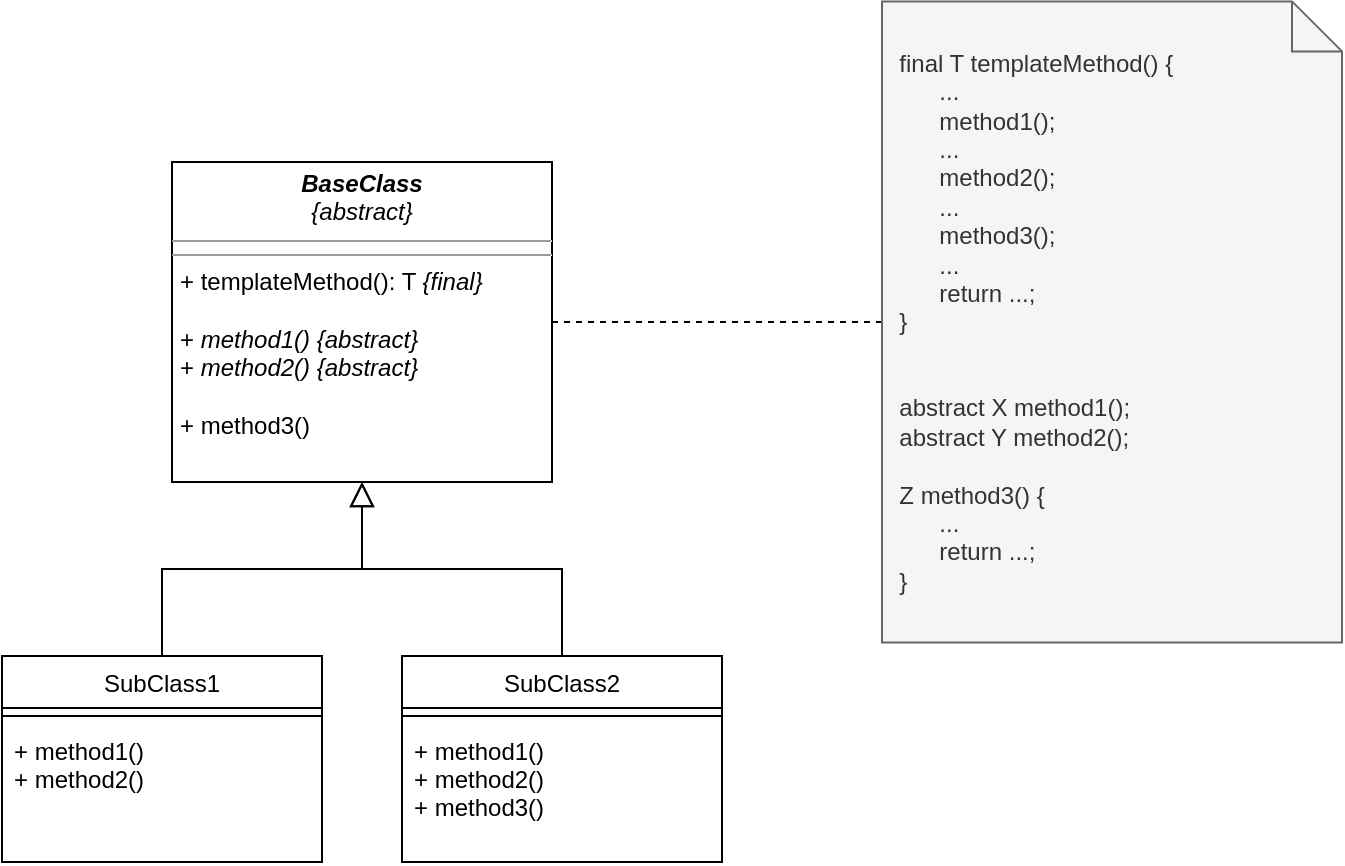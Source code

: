 <mxfile version="18.0.3" type="device"><diagram id="C5RBs43oDa-KdzZeNtuy" name="Page-1"><mxGraphModel dx="934" dy="621" grid="1" gridSize="10" guides="1" tooltips="1" connect="1" arrows="1" fold="1" page="1" pageScale="1" pageWidth="827" pageHeight="1169" math="0" shadow="0"><root><mxCell id="WIyWlLk6GJQsqaUBKTNV-0"/><mxCell id="WIyWlLk6GJQsqaUBKTNV-1" parent="WIyWlLk6GJQsqaUBKTNV-0"/><mxCell id="zkfFHV4jXpPFQw0GAbJ--6" value="SubClass1" style="swimlane;fontStyle=0;align=center;verticalAlign=top;childLayout=stackLayout;horizontal=1;startSize=26;horizontalStack=0;resizeParent=1;resizeLast=0;collapsible=1;marginBottom=0;rounded=0;shadow=0;strokeWidth=1;" parent="WIyWlLk6GJQsqaUBKTNV-1" vertex="1"><mxGeometry x="120" y="337" width="160" height="103" as="geometry"><mxRectangle x="130" y="380" width="160" height="26" as="alternateBounds"/></mxGeometry></mxCell><mxCell id="zkfFHV4jXpPFQw0GAbJ--9" value="" style="line;html=1;strokeWidth=1;align=left;verticalAlign=middle;spacingTop=-1;spacingLeft=3;spacingRight=3;rotatable=0;labelPosition=right;points=[];portConstraint=eastwest;" parent="zkfFHV4jXpPFQw0GAbJ--6" vertex="1"><mxGeometry y="26" width="160" height="8" as="geometry"/></mxCell><mxCell id="zkfFHV4jXpPFQw0GAbJ--11" value="+ method1()&#xA;+ method2()" style="text;align=left;verticalAlign=top;spacingLeft=4;spacingRight=4;overflow=hidden;rotatable=0;points=[[0,0.5],[1,0.5]];portConstraint=eastwest;" parent="zkfFHV4jXpPFQw0GAbJ--6" vertex="1"><mxGeometry y="34" width="160" height="56" as="geometry"/></mxCell><mxCell id="zkfFHV4jXpPFQw0GAbJ--12" value="" style="endArrow=block;endSize=10;endFill=0;shadow=0;strokeWidth=1;rounded=0;edgeStyle=elbowEdgeStyle;elbow=vertical;entryX=0.5;entryY=1;entryDx=0;entryDy=0;" parent="WIyWlLk6GJQsqaUBKTNV-1" source="zkfFHV4jXpPFQw0GAbJ--6" target="l4aZV3EAFsTrWqS9y8mR-1" edge="1"><mxGeometry width="160" relative="1" as="geometry"><mxPoint x="200" y="203" as="sourcePoint"/><mxPoint x="300" y="258" as="targetPoint"/></mxGeometry></mxCell><mxCell id="zkfFHV4jXpPFQw0GAbJ--16" value="" style="endArrow=block;endSize=10;endFill=0;shadow=0;strokeWidth=1;rounded=0;edgeStyle=elbowEdgeStyle;elbow=vertical;entryX=0.5;entryY=1;entryDx=0;entryDy=0;exitX=0.5;exitY=0;exitDx=0;exitDy=0;" parent="WIyWlLk6GJQsqaUBKTNV-1" source="l4aZV3EAFsTrWqS9y8mR-3" target="l4aZV3EAFsTrWqS9y8mR-1" edge="1"><mxGeometry width="160" relative="1" as="geometry"><mxPoint x="410" y="360" as="sourcePoint"/><mxPoint x="300" y="258" as="targetPoint"/></mxGeometry></mxCell><mxCell id="l4aZV3EAFsTrWqS9y8mR-1" value="&lt;p style=&quot;margin:0px;margin-top:4px;text-align:center;&quot;&gt;&lt;i&gt;&lt;b&gt;BaseClass&lt;/b&gt;&lt;br&gt;{abstract}&lt;b&gt;&lt;br&gt;&lt;/b&gt;&lt;/i&gt;&lt;/p&gt;&lt;hr size=&quot;1&quot;&gt;&lt;hr size=&quot;1&quot;&gt;&lt;p style=&quot;margin:0px;margin-left:4px;&quot;&gt;+ templateMethod(): T &lt;i&gt;{final}&lt;/i&gt;&lt;br&gt;&lt;/p&gt;&lt;p style=&quot;margin:0px;margin-left:4px;&quot;&gt;&lt;br&gt;&lt;/p&gt;&lt;p style=&quot;margin:0px;margin-left:4px;&quot;&gt;+ &lt;i&gt;method1() {abstract}&lt;br&gt;&lt;/i&gt;&lt;/p&gt;&lt;p style=&quot;margin:0px;margin-left:4px;&quot;&gt;+ &lt;i&gt;method2() {abstract}&lt;br&gt;&lt;/i&gt;&lt;/p&gt;&lt;p style=&quot;margin:0px;margin-left:4px;&quot;&gt;&lt;br&gt;&lt;/p&gt;&lt;p style=&quot;margin:0px;margin-left:4px;&quot;&gt;+ method3()&lt;/p&gt;&lt;p style=&quot;margin:0px;margin-left:4px;&quot;&gt;&lt;i&gt;&lt;br&gt;&lt;/i&gt;&lt;/p&gt;" style="verticalAlign=top;align=left;overflow=fill;fontSize=12;fontFamily=Helvetica;html=1;" parent="WIyWlLk6GJQsqaUBKTNV-1" vertex="1"><mxGeometry x="205" y="90" width="190" height="160" as="geometry"/></mxCell><mxCell id="l4aZV3EAFsTrWqS9y8mR-3" value="SubClass2" style="swimlane;fontStyle=0;align=center;verticalAlign=top;childLayout=stackLayout;horizontal=1;startSize=26;horizontalStack=0;resizeParent=1;resizeLast=0;collapsible=1;marginBottom=0;rounded=0;shadow=0;strokeWidth=1;" parent="WIyWlLk6GJQsqaUBKTNV-1" vertex="1"><mxGeometry x="320" y="337" width="160" height="103" as="geometry"><mxRectangle x="130" y="380" width="160" height="26" as="alternateBounds"/></mxGeometry></mxCell><mxCell id="l4aZV3EAFsTrWqS9y8mR-4" value="" style="line;html=1;strokeWidth=1;align=left;verticalAlign=middle;spacingTop=-1;spacingLeft=3;spacingRight=3;rotatable=0;labelPosition=right;points=[];portConstraint=eastwest;" parent="l4aZV3EAFsTrWqS9y8mR-3" vertex="1"><mxGeometry y="26" width="160" height="8" as="geometry"/></mxCell><mxCell id="l4aZV3EAFsTrWqS9y8mR-5" value="+ method1()&#xA;+ method2()&#xA;+ method3()&#xA;" style="text;align=left;verticalAlign=top;spacingLeft=4;spacingRight=4;overflow=hidden;rotatable=0;points=[[0,0.5],[1,0.5]];portConstraint=eastwest;" parent="l4aZV3EAFsTrWqS9y8mR-3" vertex="1"><mxGeometry y="34" width="160" height="56" as="geometry"/></mxCell><mxCell id="l4aZV3EAFsTrWqS9y8mR-7" style="edgeStyle=orthogonalEdgeStyle;rounded=0;orthogonalLoop=1;jettySize=auto;html=1;entryX=1;entryY=0.5;entryDx=0;entryDy=0;endArrow=none;endFill=0;dashed=1;" parent="WIyWlLk6GJQsqaUBKTNV-1" source="l4aZV3EAFsTrWqS9y8mR-6" target="l4aZV3EAFsTrWqS9y8mR-1" edge="1"><mxGeometry relative="1" as="geometry"><mxPoint x="390" y="170" as="targetPoint"/></mxGeometry></mxCell><mxCell id="l4aZV3EAFsTrWqS9y8mR-6" value="&lt;div&gt;&amp;nbsp; &lt;br&gt;&lt;/div&gt;&lt;div&gt;&amp;nbsp; final T templateMethod() {&lt;/div&gt;&lt;div&gt;&amp;nbsp;&amp;nbsp;&amp;nbsp;&amp;nbsp;&amp;nbsp;&amp;nbsp;&amp;nbsp; ...&lt;/div&gt;&lt;div&gt;&amp;nbsp;&amp;nbsp;&amp;nbsp;&amp;nbsp;&amp;nbsp;&amp;nbsp;&amp;nbsp; method1();&lt;/div&gt;&lt;div&gt;&amp;nbsp;&amp;nbsp;&amp;nbsp;&amp;nbsp;&amp;nbsp;&amp;nbsp;&amp;nbsp; ...&lt;/div&gt;&lt;div&gt;&amp;nbsp;&amp;nbsp;&amp;nbsp;&amp;nbsp;&amp;nbsp;&amp;nbsp;&amp;nbsp; method2();&lt;/div&gt;&lt;div&gt;&amp;nbsp;&amp;nbsp;&amp;nbsp;&amp;nbsp;&amp;nbsp;&amp;nbsp;&amp;nbsp; ...&lt;/div&gt;&lt;div&gt;&amp;nbsp;&amp;nbsp;&amp;nbsp;&amp;nbsp;&amp;nbsp;&amp;nbsp;&amp;nbsp; method3();&lt;/div&gt;&lt;div&gt;&amp;nbsp;&amp;nbsp;&amp;nbsp;&amp;nbsp;&amp;nbsp;&amp;nbsp;&amp;nbsp; ...&lt;br&gt;&lt;/div&gt;&lt;div&gt;&amp;nbsp;&amp;nbsp;&amp;nbsp;&amp;nbsp;&amp;nbsp;&amp;nbsp;&amp;nbsp; return ...;&lt;br&gt;&lt;/div&gt;&lt;div&gt;&amp;nbsp; }&lt;/div&gt;&lt;div&gt;&lt;br&gt;&lt;/div&gt;&lt;div&gt;&lt;br&gt;&lt;/div&gt;&lt;div&gt;&amp;nbsp; abstract X method1();&lt;/div&gt;&lt;div&gt;&amp;nbsp; abstract Y method2();&lt;/div&gt;&lt;div&gt;&lt;br&gt;&lt;/div&gt;&lt;div&gt;&amp;nbsp; Z method3() {&lt;/div&gt;&lt;div&gt;&lt;div&gt;&amp;nbsp;&amp;nbsp;&amp;nbsp;&amp;nbsp;&amp;nbsp;&amp;nbsp;&amp;nbsp; ...&lt;br&gt;&lt;/div&gt;&lt;div&gt;&amp;nbsp;&amp;nbsp;&amp;nbsp;&amp;nbsp;&amp;nbsp;&amp;nbsp;&amp;nbsp; return ...;&lt;br&gt;&lt;/div&gt;&lt;div&gt;&amp;nbsp; }&lt;/div&gt;&lt;div&gt;&lt;br&gt;&lt;/div&gt;&lt;/div&gt;" style="shape=note2;boundedLbl=1;whiteSpace=wrap;html=1;size=25;verticalAlign=middle;align=left;fillColor=#f5f5f5;fontColor=#333333;strokeColor=#666666;labelPosition=center;verticalLabelPosition=middle;" parent="WIyWlLk6GJQsqaUBKTNV-1" vertex="1"><mxGeometry x="560" y="9.69" width="230" height="320.62" as="geometry"/></mxCell></root></mxGraphModel></diagram></mxfile>